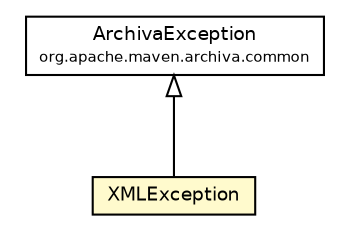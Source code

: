 #!/usr/local/bin/dot
#
# Class diagram 
# Generated by UmlGraph version 4.6 (http://www.spinellis.gr/sw/umlgraph)
#

digraph G {
	edge [fontname="Helvetica",fontsize=10,labelfontname="Helvetica",labelfontsize=10];
	node [fontname="Helvetica",fontsize=10,shape=plaintext];
	// org.apache.maven.archiva.common.ArchivaException
	c53305 [label=<<table border="0" cellborder="1" cellspacing="0" cellpadding="2" port="p" href="../common/ArchivaException.html">
		<tr><td><table border="0" cellspacing="0" cellpadding="1">
			<tr><td> ArchivaException </td></tr>
			<tr><td><font point-size="7.0"> org.apache.maven.archiva.common </font></td></tr>
		</table></td></tr>
		</table>>, fontname="Helvetica", fontcolor="black", fontsize=9.0];
	// org.apache.maven.archiva.xml.XMLException
	c53374 [label=<<table border="0" cellborder="1" cellspacing="0" cellpadding="2" port="p" bgcolor="lemonChiffon" href="./XMLException.html">
		<tr><td><table border="0" cellspacing="0" cellpadding="1">
			<tr><td> XMLException </td></tr>
		</table></td></tr>
		</table>>, fontname="Helvetica", fontcolor="black", fontsize=9.0];
	//org.apache.maven.archiva.xml.XMLException extends org.apache.maven.archiva.common.ArchivaException
	c53305:p -> c53374:p [dir=back,arrowtail=empty];
}

